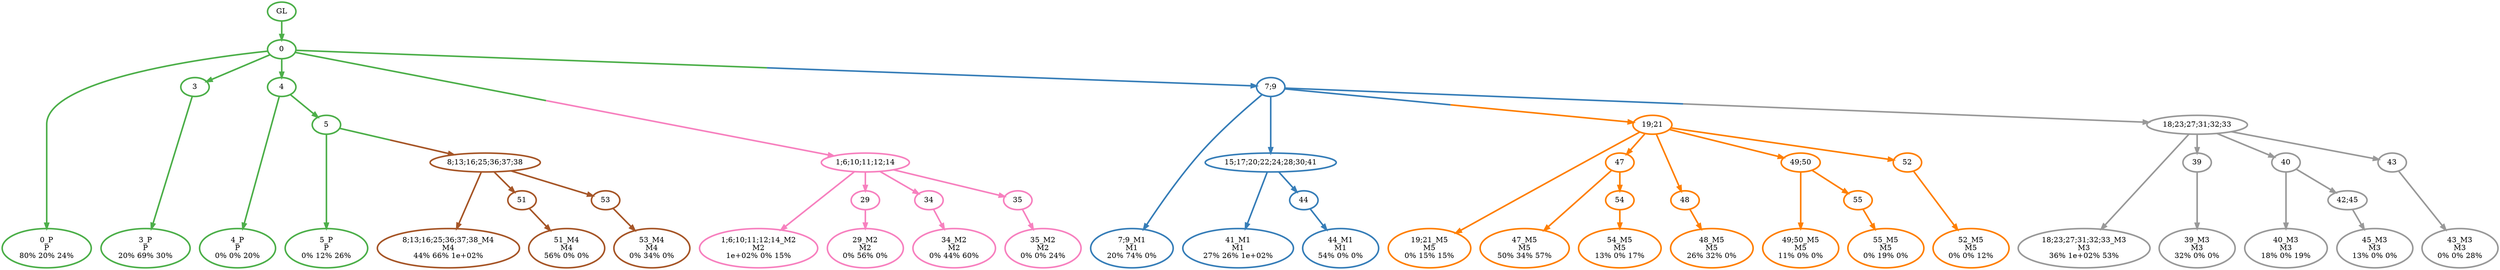 digraph T {
	{
		rank=same
		50 [penwidth=3,colorscheme=set19,color=3,label="0_P\nP\n80% 20% 24%"]
		48 [penwidth=3,colorscheme=set19,color=3,label="3_P\nP\n20% 69% 30%"]
		46 [penwidth=3,colorscheme=set19,color=3,label="4_P\nP\n0% 0% 20%"]
		44 [penwidth=3,colorscheme=set19,color=3,label="5_P\nP\n0% 12% 26%"]
		43 [penwidth=3,colorscheme=set19,color=2,label="7;9_M1\nM1\n20% 74% 0%"]
		41 [penwidth=3,colorscheme=set19,color=2,label="41_M1\nM1\n27% 26% 1e+02%"]
		39 [penwidth=3,colorscheme=set19,color=2,label="44_M1\nM1\n54% 0% 0%"]
		38 [penwidth=3,colorscheme=set19,color=8,label="1;6;10;11;12;14_M2\nM2\n1e+02% 0% 15%"]
		36 [penwidth=3,colorscheme=set19,color=8,label="29_M2\nM2\n0% 56% 0%"]
		34 [penwidth=3,colorscheme=set19,color=8,label="34_M2\nM2\n0% 44% 60%"]
		32 [penwidth=3,colorscheme=set19,color=8,label="35_M2\nM2\n0% 0% 24%"]
		31 [penwidth=3,colorscheme=set19,color=9,label="18;23;27;31;32;33_M3\nM3\n36% 1e+02% 53%"]
		29 [penwidth=3,colorscheme=set19,color=9,label="39_M3\nM3\n32% 0% 0%"]
		27 [penwidth=3,colorscheme=set19,color=9,label="40_M3\nM3\n18% 0% 19%"]
		25 [penwidth=3,colorscheme=set19,color=9,label="45_M3\nM3\n13% 0% 0%"]
		23 [penwidth=3,colorscheme=set19,color=9,label="43_M3\nM3\n0% 0% 28%"]
		22 [penwidth=3,colorscheme=set19,color=7,label="8;13;16;25;36;37;38_M4\nM4\n44% 66% 1e+02%"]
		20 [penwidth=3,colorscheme=set19,color=7,label="51_M4\nM4\n56% 0% 0%"]
		18 [penwidth=3,colorscheme=set19,color=7,label="53_M4\nM4\n0% 34% 0%"]
		17 [penwidth=3,colorscheme=set19,color=5,label="19;21_M5\nM5\n0% 15% 15%"]
		15 [penwidth=3,colorscheme=set19,color=5,label="47_M5\nM5\n50% 34% 57%"]
		13 [penwidth=3,colorscheme=set19,color=5,label="54_M5\nM5\n13% 0% 17%"]
		11 [penwidth=3,colorscheme=set19,color=5,label="48_M5\nM5\n26% 32% 0%"]
		9 [penwidth=3,colorscheme=set19,color=5,label="49;50_M5\nM5\n11% 0% 0%"]
		7 [penwidth=3,colorscheme=set19,color=5,label="55_M5\nM5\n0% 19% 0%"]
		5 [penwidth=3,colorscheme=set19,color=5,label="52_M5\nM5\n0% 0% 12%"]
	}
	52 [penwidth=3,colorscheme=set19,color=3,label="GL"]
	51 [penwidth=3,colorscheme=set19,color=3,label="0"]
	49 [penwidth=3,colorscheme=set19,color=3,label="3"]
	47 [penwidth=3,colorscheme=set19,color=3,label="4"]
	45 [penwidth=3,colorscheme=set19,color=3,label="5"]
	42 [penwidth=3,colorscheme=set19,color=2,label="15;17;20;22;24;28;30;41"]
	40 [penwidth=3,colorscheme=set19,color=2,label="44"]
	37 [penwidth=3,colorscheme=set19,color=8,label="29"]
	35 [penwidth=3,colorscheme=set19,color=8,label="34"]
	33 [penwidth=3,colorscheme=set19,color=8,label="35"]
	30 [penwidth=3,colorscheme=set19,color=9,label="39"]
	28 [penwidth=3,colorscheme=set19,color=9,label="40"]
	26 [penwidth=3,colorscheme=set19,color=9,label="42;45"]
	24 [penwidth=3,colorscheme=set19,color=9,label="43"]
	21 [penwidth=3,colorscheme=set19,color=7,label="51"]
	19 [penwidth=3,colorscheme=set19,color=7,label="53"]
	16 [penwidth=3,colorscheme=set19,color=5,label="47"]
	14 [penwidth=3,colorscheme=set19,color=5,label="54"]
	12 [penwidth=3,colorscheme=set19,color=5,label="48"]
	10 [penwidth=3,colorscheme=set19,color=5,label="49;50"]
	8 [penwidth=3,colorscheme=set19,color=5,label="55"]
	6 [penwidth=3,colorscheme=set19,color=5,label="52"]
	4 [penwidth=3,colorscheme=set19,color=5,label="19;21"]
	3 [penwidth=3,colorscheme=set19,color=9,label="18;23;27;31;32;33"]
	2 [penwidth=3,colorscheme=set19,color=7,label="8;13;16;25;36;37;38"]
	1 [penwidth=3,colorscheme=set19,color=8,label="1;6;10;11;12;14"]
	0 [penwidth=3,colorscheme=set19,color=2,label="7;9"]
	52 -> 51 [penwidth=3,colorscheme=set19,color=3]
	51 -> 50 [penwidth=3,colorscheme=set19,color=3]
	51 -> 49 [penwidth=3,colorscheme=set19,color=3]
	51 -> 47 [penwidth=3,colorscheme=set19,color=3]
	51 -> 1 [penwidth=3,colorscheme=set19,color="3;0.5:8"]
	51 -> 0 [penwidth=3,colorscheme=set19,color="3;0.5:2"]
	49 -> 48 [penwidth=3,colorscheme=set19,color=3]
	47 -> 46 [penwidth=3,colorscheme=set19,color=3]
	47 -> 45 [penwidth=3,colorscheme=set19,color=3]
	45 -> 44 [penwidth=3,colorscheme=set19,color=3]
	45 -> 2 [penwidth=3,colorscheme=set19,color="3;0.5:7"]
	42 -> 41 [penwidth=3,colorscheme=set19,color=2]
	42 -> 40 [penwidth=3,colorscheme=set19,color=2]
	40 -> 39 [penwidth=3,colorscheme=set19,color=2]
	37 -> 36 [penwidth=3,colorscheme=set19,color=8]
	35 -> 34 [penwidth=3,colorscheme=set19,color=8]
	33 -> 32 [penwidth=3,colorscheme=set19,color=8]
	30 -> 29 [penwidth=3,colorscheme=set19,color=9]
	28 -> 27 [penwidth=3,colorscheme=set19,color=9]
	28 -> 26 [penwidth=3,colorscheme=set19,color=9]
	26 -> 25 [penwidth=3,colorscheme=set19,color=9]
	24 -> 23 [penwidth=3,colorscheme=set19,color=9]
	21 -> 20 [penwidth=3,colorscheme=set19,color=7]
	19 -> 18 [penwidth=3,colorscheme=set19,color=7]
	16 -> 15 [penwidth=3,colorscheme=set19,color=5]
	16 -> 14 [penwidth=3,colorscheme=set19,color=5]
	14 -> 13 [penwidth=3,colorscheme=set19,color=5]
	12 -> 11 [penwidth=3,colorscheme=set19,color=5]
	10 -> 9 [penwidth=3,colorscheme=set19,color=5]
	10 -> 8 [penwidth=3,colorscheme=set19,color=5]
	8 -> 7 [penwidth=3,colorscheme=set19,color=5]
	6 -> 5 [penwidth=3,colorscheme=set19,color=5]
	4 -> 17 [penwidth=3,colorscheme=set19,color=5]
	4 -> 16 [penwidth=3,colorscheme=set19,color=5]
	4 -> 12 [penwidth=3,colorscheme=set19,color=5]
	4 -> 10 [penwidth=3,colorscheme=set19,color=5]
	4 -> 6 [penwidth=3,colorscheme=set19,color=5]
	3 -> 31 [penwidth=3,colorscheme=set19,color=9]
	3 -> 30 [penwidth=3,colorscheme=set19,color=9]
	3 -> 28 [penwidth=3,colorscheme=set19,color=9]
	3 -> 24 [penwidth=3,colorscheme=set19,color=9]
	2 -> 22 [penwidth=3,colorscheme=set19,color=7]
	2 -> 21 [penwidth=3,colorscheme=set19,color=7]
	2 -> 19 [penwidth=3,colorscheme=set19,color=7]
	1 -> 38 [penwidth=3,colorscheme=set19,color=8]
	1 -> 37 [penwidth=3,colorscheme=set19,color=8]
	1 -> 35 [penwidth=3,colorscheme=set19,color=8]
	1 -> 33 [penwidth=3,colorscheme=set19,color=8]
	0 -> 43 [penwidth=3,colorscheme=set19,color=2]
	0 -> 42 [penwidth=3,colorscheme=set19,color=2]
	0 -> 4 [penwidth=3,colorscheme=set19,color="2;0.5:5"]
	0 -> 3 [penwidth=3,colorscheme=set19,color="2;0.5:9"]
}

